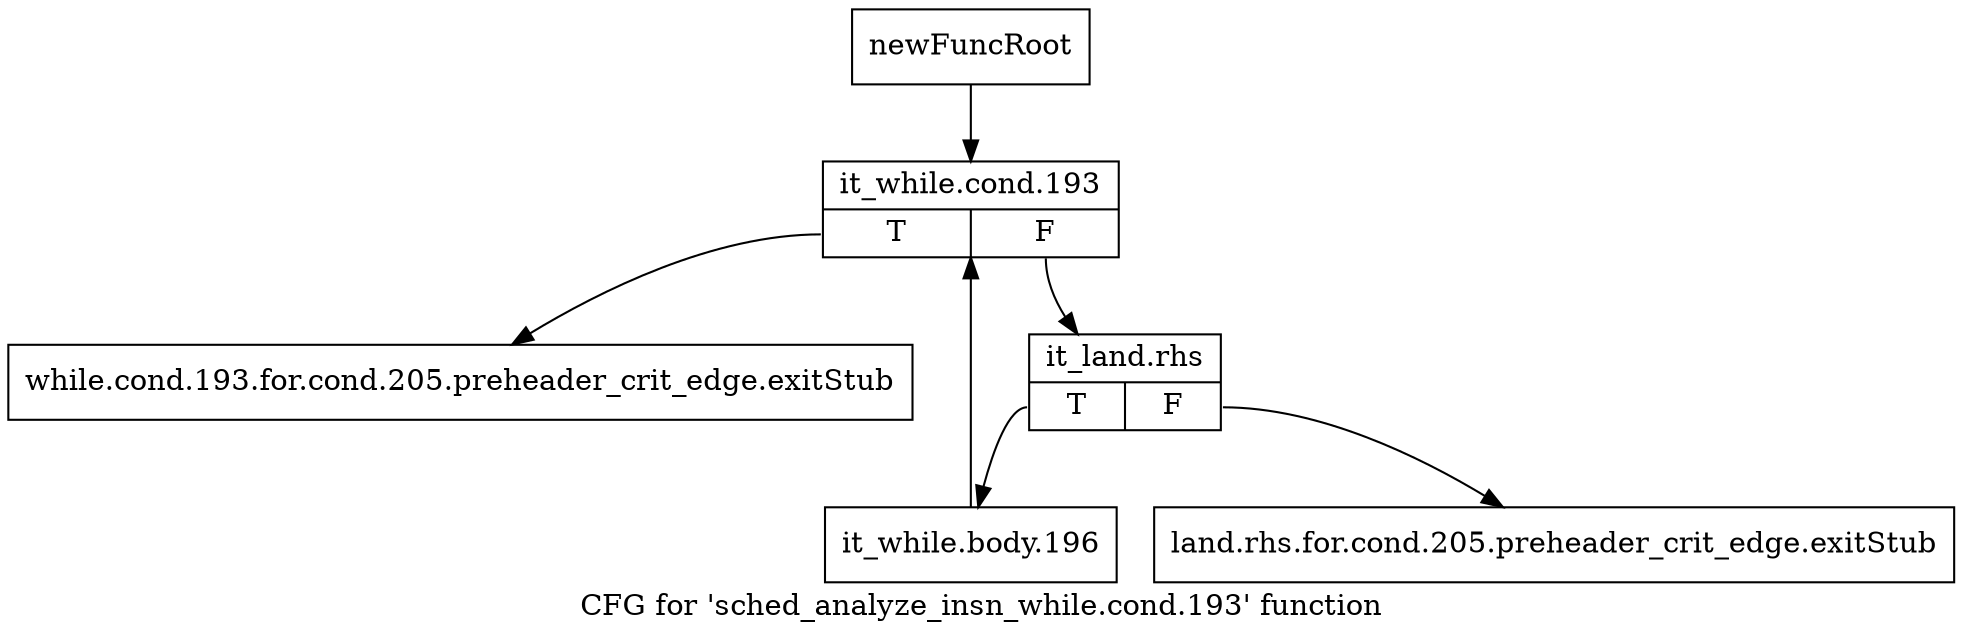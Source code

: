 digraph "CFG for 'sched_analyze_insn_while.cond.193' function" {
	label="CFG for 'sched_analyze_insn_while.cond.193' function";

	Node0xc161b30 [shape=record,label="{newFuncRoot}"];
	Node0xc161b30 -> Node0xc161c20;
	Node0xc161b80 [shape=record,label="{while.cond.193.for.cond.205.preheader_crit_edge.exitStub}"];
	Node0xc161bd0 [shape=record,label="{land.rhs.for.cond.205.preheader_crit_edge.exitStub}"];
	Node0xc161c20 [shape=record,label="{it_while.cond.193|{<s0>T|<s1>F}}"];
	Node0xc161c20:s0 -> Node0xc161b80;
	Node0xc161c20:s1 -> Node0xc161c70;
	Node0xc161c70 [shape=record,label="{it_land.rhs|{<s0>T|<s1>F}}"];
	Node0xc161c70:s0 -> Node0xc162590;
	Node0xc161c70:s1 -> Node0xc161bd0;
	Node0xc162590 [shape=record,label="{it_while.body.196}"];
	Node0xc162590 -> Node0xc161c20;
}
